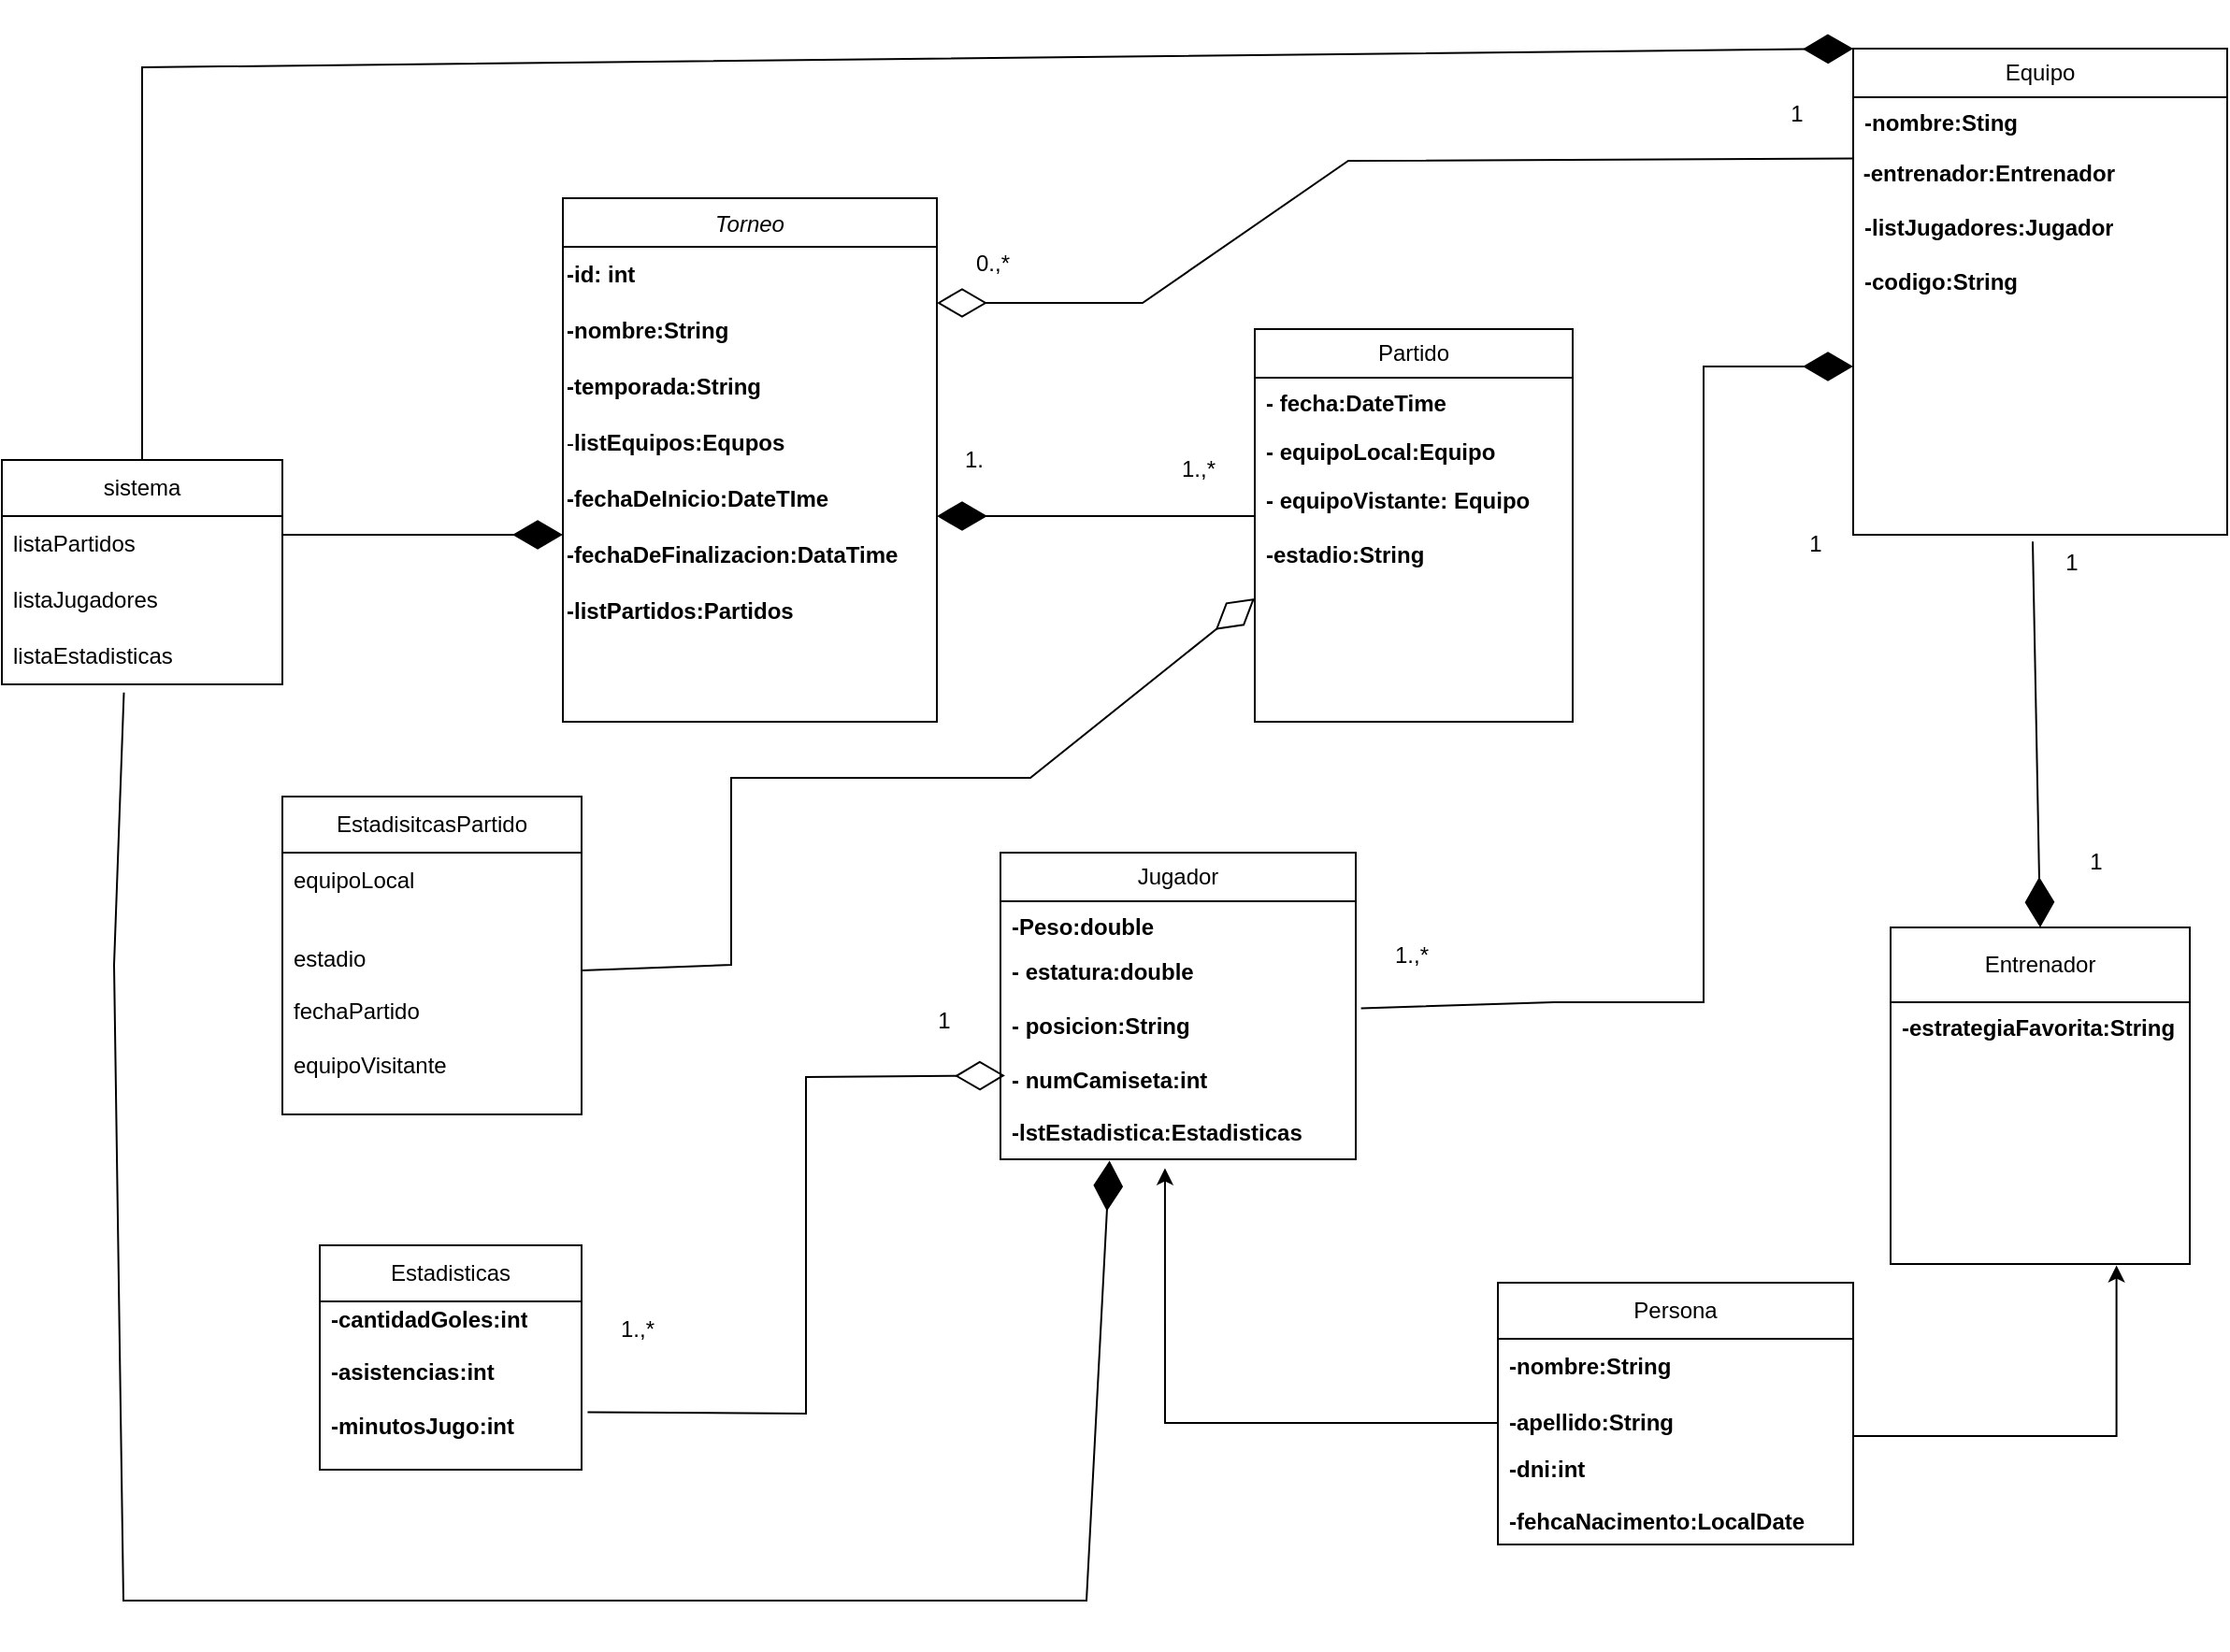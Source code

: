 <mxfile version="28.2.5">
  <diagram id="C5RBs43oDa-KdzZeNtuy" name="Page-1">
    <mxGraphModel dx="2134" dy="1716" grid="1" gridSize="10" guides="1" tooltips="1" connect="1" arrows="1" fold="1" page="1" pageScale="1" pageWidth="827" pageHeight="1169" math="0" shadow="0">
      <root>
        <mxCell id="WIyWlLk6GJQsqaUBKTNV-0" />
        <mxCell id="WIyWlLk6GJQsqaUBKTNV-1" parent="WIyWlLk6GJQsqaUBKTNV-0" />
        <mxCell id="zkfFHV4jXpPFQw0GAbJ--0" value="Torneo" style="swimlane;fontStyle=2;align=center;verticalAlign=top;childLayout=stackLayout;horizontal=1;startSize=26;horizontalStack=0;resizeParent=1;resizeLast=0;collapsible=1;marginBottom=0;rounded=0;shadow=0;strokeWidth=1;" parent="WIyWlLk6GJQsqaUBKTNV-1" vertex="1">
          <mxGeometry x="-10" y="-70" width="200" height="280" as="geometry">
            <mxRectangle x="220" y="120" width="160" height="26" as="alternateBounds" />
          </mxGeometry>
        </mxCell>
        <mxCell id="wO4Pn6NPAxwfdwNjkspb-6" value="&lt;b&gt;-id: int&lt;/b&gt;" style="text;html=1;align=left;verticalAlign=middle;resizable=0;points=[];autosize=1;strokeColor=none;fillColor=none;" parent="zkfFHV4jXpPFQw0GAbJ--0" vertex="1">
          <mxGeometry y="26" width="200" height="30" as="geometry" />
        </mxCell>
        <mxCell id="wO4Pn6NPAxwfdwNjkspb-7" value="&lt;b&gt;-nombre:String&lt;/b&gt;" style="text;html=1;align=left;verticalAlign=middle;resizable=0;points=[];autosize=1;strokeColor=none;fillColor=none;" parent="zkfFHV4jXpPFQw0GAbJ--0" vertex="1">
          <mxGeometry y="56" width="200" height="30" as="geometry" />
        </mxCell>
        <mxCell id="wO4Pn6NPAxwfdwNjkspb-9" value="&lt;b&gt;-temporada:String&lt;/b&gt;" style="text;html=1;align=left;verticalAlign=middle;resizable=0;points=[];autosize=1;strokeColor=none;fillColor=none;" parent="zkfFHV4jXpPFQw0GAbJ--0" vertex="1">
          <mxGeometry y="86" width="200" height="30" as="geometry" />
        </mxCell>
        <mxCell id="wO4Pn6NPAxwfdwNjkspb-11" value="-&lt;b&gt;listEquipos:Equpos&lt;/b&gt;" style="text;html=1;align=left;verticalAlign=middle;resizable=0;points=[];autosize=1;strokeColor=none;fillColor=none;" parent="zkfFHV4jXpPFQw0GAbJ--0" vertex="1">
          <mxGeometry y="116" width="200" height="30" as="geometry" />
        </mxCell>
        <mxCell id="wO4Pn6NPAxwfdwNjkspb-12" value="&lt;b&gt;-fechaDeInicio:DateTIme&lt;/b&gt;" style="text;html=1;align=left;verticalAlign=middle;resizable=0;points=[];autosize=1;strokeColor=none;fillColor=none;" parent="zkfFHV4jXpPFQw0GAbJ--0" vertex="1">
          <mxGeometry y="146" width="200" height="30" as="geometry" />
        </mxCell>
        <mxCell id="wO4Pn6NPAxwfdwNjkspb-14" value="&lt;b&gt;-fechaDeFinalizacion:DataTime&lt;/b&gt;" style="text;html=1;align=left;verticalAlign=middle;resizable=0;points=[];autosize=1;strokeColor=none;fillColor=none;" parent="zkfFHV4jXpPFQw0GAbJ--0" vertex="1">
          <mxGeometry y="176" width="200" height="30" as="geometry" />
        </mxCell>
        <mxCell id="dJcBfUDihJABM5Fg8Se6-5" value="&lt;b&gt;-listPartidos:Partidos&lt;/b&gt;" style="text;html=1;align=left;verticalAlign=middle;resizable=0;points=[];autosize=1;strokeColor=none;fillColor=none;" parent="zkfFHV4jXpPFQw0GAbJ--0" vertex="1">
          <mxGeometry y="206" width="200" height="30" as="geometry" />
        </mxCell>
        <mxCell id="wO4Pn6NPAxwfdwNjkspb-15" value="Equipo" style="swimlane;fontStyle=0;childLayout=stackLayout;horizontal=1;startSize=26;fillColor=none;horizontalStack=0;resizeParent=1;resizeParentMax=0;resizeLast=0;collapsible=1;marginBottom=0;whiteSpace=wrap;html=1;" parent="WIyWlLk6GJQsqaUBKTNV-1" vertex="1">
          <mxGeometry x="680" y="-150" width="200" height="260" as="geometry" />
        </mxCell>
        <mxCell id="wO4Pn6NPAxwfdwNjkspb-16" value="&lt;b&gt;-nombre:Sting&lt;/b&gt;&lt;div&gt;&lt;b&gt;&lt;br&gt;&lt;/b&gt;&lt;/div&gt;&lt;div&gt;&lt;b&gt;&lt;br&gt;&lt;/b&gt;&lt;/div&gt;&lt;div&gt;&lt;b&gt;&lt;br&gt;&lt;/b&gt;&lt;/div&gt;&lt;div&gt;&lt;b&gt;&lt;br&gt;&lt;/b&gt;&lt;/div&gt;&lt;div&gt;&lt;b&gt;&lt;br&gt;&lt;/b&gt;&lt;/div&gt;&lt;div&gt;&lt;b&gt;-codigo:String&lt;/b&gt;&lt;/div&gt;" style="text;strokeColor=none;fillColor=none;align=left;verticalAlign=top;spacingLeft=4;spacingRight=4;overflow=hidden;rotatable=0;points=[[0,0.5],[1,0.5]];portConstraint=eastwest;whiteSpace=wrap;html=1;" parent="wO4Pn6NPAxwfdwNjkspb-15" vertex="1">
          <mxGeometry y="26" width="200" height="26" as="geometry" />
        </mxCell>
        <mxCell id="wO4Pn6NPAxwfdwNjkspb-25" value="&lt;b&gt;&amp;nbsp;-entrenador:Entrenador&lt;/b&gt;" style="text;html=1;align=left;verticalAlign=middle;resizable=0;points=[];autosize=1;strokeColor=none;fillColor=none;" parent="wO4Pn6NPAxwfdwNjkspb-15" vertex="1">
          <mxGeometry y="52" width="200" height="30" as="geometry" />
        </mxCell>
        <mxCell id="wO4Pn6NPAxwfdwNjkspb-17" value="&lt;div&gt;&lt;b&gt;-listJugadores:Jugador&lt;/b&gt;&lt;/div&gt;&lt;div&gt;&lt;b&gt;&lt;br&gt;&lt;/b&gt;&lt;/div&gt;&lt;div&gt;&lt;b&gt;-codigo:String&amp;nbsp;&lt;/b&gt;&lt;/div&gt;" style="text;strokeColor=none;fillColor=none;align=left;verticalAlign=top;spacingLeft=4;spacingRight=4;overflow=hidden;rotatable=0;points=[[0,0.5],[1,0.5]];portConstraint=eastwest;whiteSpace=wrap;html=1;" parent="wO4Pn6NPAxwfdwNjkspb-15" vertex="1">
          <mxGeometry y="82" width="200" height="178" as="geometry" />
        </mxCell>
        <mxCell id="wO4Pn6NPAxwfdwNjkspb-26" value="Jugador" style="swimlane;fontStyle=0;childLayout=stackLayout;horizontal=1;startSize=26;fillColor=none;horizontalStack=0;resizeParent=1;resizeParentMax=0;resizeLast=0;collapsible=1;marginBottom=0;whiteSpace=wrap;html=1;" parent="WIyWlLk6GJQsqaUBKTNV-1" vertex="1">
          <mxGeometry x="224" y="280" width="190" height="164" as="geometry" />
        </mxCell>
        <mxCell id="wO4Pn6NPAxwfdwNjkspb-27" value="&lt;b&gt;-Peso:double&lt;/b&gt;" style="text;strokeColor=none;fillColor=none;align=left;verticalAlign=top;spacingLeft=4;spacingRight=4;overflow=hidden;rotatable=0;points=[[0,0.5],[1,0.5]];portConstraint=eastwest;whiteSpace=wrap;html=1;" parent="wO4Pn6NPAxwfdwNjkspb-26" vertex="1">
          <mxGeometry y="26" width="190" height="24" as="geometry" />
        </mxCell>
        <mxCell id="wO4Pn6NPAxwfdwNjkspb-29" value="&lt;div&gt;&lt;div&gt;&lt;b style=&quot;background-color: transparent; color: light-dark(rgb(0, 0, 0), rgb(255, 255, 255));&quot;&gt;- estatura:double&lt;/b&gt;&lt;/div&gt;&lt;/div&gt;&lt;div&gt;&lt;b&gt;&lt;br&gt;&lt;/b&gt;&lt;/div&gt;&lt;div&gt;&lt;b&gt;- posicion:String&lt;/b&gt;&lt;/div&gt;&lt;div&gt;&lt;b&gt;&lt;br&gt;&lt;/b&gt;&lt;/div&gt;&lt;div&gt;&lt;b&gt;- numCamiseta:int&lt;/b&gt;&lt;/div&gt;&lt;div&gt;&lt;b&gt;&lt;br&gt;&lt;/b&gt;&lt;/div&gt;&lt;div&gt;&lt;b&gt;-lstEstadistica:Estadisticas&lt;/b&gt;&lt;/div&gt;" style="text;strokeColor=none;fillColor=none;align=left;verticalAlign=top;spacingLeft=4;spacingRight=4;overflow=hidden;rotatable=0;points=[[0,0.5],[1,0.5]];portConstraint=eastwest;whiteSpace=wrap;html=1;" parent="wO4Pn6NPAxwfdwNjkspb-26" vertex="1">
          <mxGeometry y="50" width="190" height="114" as="geometry" />
        </mxCell>
        <mxCell id="wO4Pn6NPAxwfdwNjkspb-30" value="Entrenador" style="swimlane;fontStyle=0;childLayout=stackLayout;horizontal=1;startSize=40;fillColor=none;horizontalStack=0;resizeParent=1;resizeParentMax=0;resizeLast=0;collapsible=1;marginBottom=0;whiteSpace=wrap;html=1;" parent="WIyWlLk6GJQsqaUBKTNV-1" vertex="1">
          <mxGeometry x="700" y="320" width="160" height="180" as="geometry" />
        </mxCell>
        <mxCell id="wO4Pn6NPAxwfdwNjkspb-31" value="&lt;div&gt;&lt;div&gt;&lt;b&gt;-estrategiaFavorita:String&lt;/b&gt;&lt;/div&gt;&lt;/div&gt;" style="text;strokeColor=none;fillColor=none;align=left;verticalAlign=top;spacingLeft=4;spacingRight=4;overflow=hidden;rotatable=0;points=[[0,0.5],[1,0.5]];portConstraint=eastwest;whiteSpace=wrap;html=1;" parent="wO4Pn6NPAxwfdwNjkspb-30" vertex="1">
          <mxGeometry y="40" width="160" height="70" as="geometry" />
        </mxCell>
        <mxCell id="wO4Pn6NPAxwfdwNjkspb-32" value="&lt;div&gt;&lt;br&gt;&lt;/div&gt;&lt;div&gt;&lt;br&gt;&lt;/div&gt;" style="text;strokeColor=none;fillColor=none;align=left;verticalAlign=top;spacingLeft=4;spacingRight=4;overflow=hidden;rotatable=0;points=[[0,0.5],[1,0.5]];portConstraint=eastwest;whiteSpace=wrap;html=1;" parent="wO4Pn6NPAxwfdwNjkspb-30" vertex="1">
          <mxGeometry y="110" width="160" height="70" as="geometry" />
        </mxCell>
        <mxCell id="wO4Pn6NPAxwfdwNjkspb-33" value="&lt;div&gt;&lt;div&gt;&lt;br&gt;&lt;/div&gt;&lt;/div&gt;" style="text;strokeColor=none;fillColor=none;align=left;verticalAlign=top;spacingLeft=4;spacingRight=4;overflow=hidden;rotatable=0;points=[[0,0.5],[1,0.5]];portConstraint=eastwest;whiteSpace=wrap;html=1;" parent="wO4Pn6NPAxwfdwNjkspb-30" vertex="1">
          <mxGeometry y="180" width="160" as="geometry" />
        </mxCell>
        <mxCell id="wO4Pn6NPAxwfdwNjkspb-37" value="Partido" style="swimlane;fontStyle=0;childLayout=stackLayout;horizontal=1;startSize=26;fillColor=none;horizontalStack=0;resizeParent=1;resizeParentMax=0;resizeLast=0;collapsible=1;marginBottom=0;whiteSpace=wrap;html=1;" parent="WIyWlLk6GJQsqaUBKTNV-1" vertex="1">
          <mxGeometry x="360" width="170" height="210" as="geometry" />
        </mxCell>
        <mxCell id="wO4Pn6NPAxwfdwNjkspb-38" value="&lt;b&gt;- fecha:DateTime&lt;/b&gt;" style="text;strokeColor=none;fillColor=none;align=left;verticalAlign=top;spacingLeft=4;spacingRight=4;overflow=hidden;rotatable=0;points=[[0,0.5],[1,0.5]];portConstraint=eastwest;whiteSpace=wrap;html=1;" parent="wO4Pn6NPAxwfdwNjkspb-37" vertex="1">
          <mxGeometry y="26" width="170" height="26" as="geometry" />
        </mxCell>
        <mxCell id="wO4Pn6NPAxwfdwNjkspb-39" value="&lt;b&gt;- equipoLocal:Equipo&lt;/b&gt;&lt;div&gt;&lt;b&gt;&lt;br&gt;&lt;/b&gt;&lt;/div&gt;&lt;div&gt;&lt;b&gt;||&lt;/b&gt;&lt;/div&gt;" style="text;strokeColor=none;fillColor=none;align=left;verticalAlign=top;spacingLeft=4;spacingRight=4;overflow=hidden;rotatable=0;points=[[0,0.5],[1,0.5]];portConstraint=eastwest;whiteSpace=wrap;html=1;" parent="wO4Pn6NPAxwfdwNjkspb-37" vertex="1">
          <mxGeometry y="52" width="170" height="26" as="geometry" />
        </mxCell>
        <mxCell id="wO4Pn6NPAxwfdwNjkspb-40" value="&lt;b&gt;- equipoVistante: Equipo&lt;/b&gt;&lt;div&gt;&lt;br&gt;&lt;/div&gt;&lt;div&gt;&lt;b&gt;-estadio:String&lt;/b&gt;&lt;/div&gt;&lt;div&gt;&lt;br&gt;&lt;/div&gt;&lt;div&gt;&lt;br&gt;&lt;/div&gt;&lt;div&gt;&lt;br&gt;&lt;/div&gt;&lt;div&gt;&lt;br&gt;&lt;/div&gt;" style="text;strokeColor=none;fillColor=none;align=left;verticalAlign=top;spacingLeft=4;spacingRight=4;overflow=hidden;rotatable=0;points=[[0,0.5],[1,0.5]];portConstraint=eastwest;whiteSpace=wrap;html=1;" parent="wO4Pn6NPAxwfdwNjkspb-37" vertex="1">
          <mxGeometry y="78" width="170" height="132" as="geometry" />
        </mxCell>
        <mxCell id="wO4Pn6NPAxwfdwNjkspb-56" value="0.,*" style="text;html=1;align=center;verticalAlign=middle;whiteSpace=wrap;rounded=0;" parent="WIyWlLk6GJQsqaUBKTNV-1" vertex="1">
          <mxGeometry x="190" y="-50" width="60" height="30" as="geometry" />
        </mxCell>
        <mxCell id="wO4Pn6NPAxwfdwNjkspb-58" value="1" style="text;html=1;align=center;verticalAlign=middle;whiteSpace=wrap;rounded=0;" parent="WIyWlLk6GJQsqaUBKTNV-1" vertex="1">
          <mxGeometry x="620" y="-130" width="60" height="30" as="geometry" />
        </mxCell>
        <mxCell id="wO4Pn6NPAxwfdwNjkspb-61" value="1." style="text;html=1;align=center;verticalAlign=middle;whiteSpace=wrap;rounded=0;" parent="WIyWlLk6GJQsqaUBKTNV-1" vertex="1">
          <mxGeometry x="180" y="55" width="60" height="30" as="geometry" />
        </mxCell>
        <mxCell id="wO4Pn6NPAxwfdwNjkspb-67" value="1" style="text;html=1;align=center;verticalAlign=middle;whiteSpace=wrap;rounded=0;" parent="WIyWlLk6GJQsqaUBKTNV-1" vertex="1">
          <mxGeometry x="630" y="100" width="60" height="30" as="geometry" />
        </mxCell>
        <mxCell id="wO4Pn6NPAxwfdwNjkspb-74" value="1" style="text;html=1;align=center;verticalAlign=middle;whiteSpace=wrap;rounded=0;" parent="WIyWlLk6GJQsqaUBKTNV-1" vertex="1">
          <mxGeometry x="780" y="270" width="60" height="30" as="geometry" />
        </mxCell>
        <mxCell id="wO4Pn6NPAxwfdwNjkspb-76" value="1" style="text;html=1;align=center;verticalAlign=middle;whiteSpace=wrap;rounded=0;" parent="WIyWlLk6GJQsqaUBKTNV-1" vertex="1">
          <mxGeometry x="767" y="110" width="60" height="30" as="geometry" />
        </mxCell>
        <mxCell id="wO4Pn6NPAxwfdwNjkspb-69" value="" style="endArrow=diamondThin;endFill=0;endSize=24;html=1;rounded=0;exitX=0;exitY=0.227;exitDx=0;exitDy=0;exitPerimeter=0;" parent="WIyWlLk6GJQsqaUBKTNV-1" source="wO4Pn6NPAxwfdwNjkspb-25" edge="1">
          <mxGeometry width="160" relative="1" as="geometry">
            <mxPoint x="680" y="-128" as="sourcePoint" />
            <mxPoint x="190" y="-14" as="targetPoint" />
            <Array as="points">
              <mxPoint x="410" y="-90" />
              <mxPoint x="300" y="-14" />
            </Array>
          </mxGeometry>
        </mxCell>
        <mxCell id="XtKnO-VbN_krBFasiwSY-2" value="1.,*" style="text;html=1;align=center;verticalAlign=middle;whiteSpace=wrap;rounded=0;" parent="WIyWlLk6GJQsqaUBKTNV-1" vertex="1">
          <mxGeometry x="300" y="60" width="60" height="30" as="geometry" />
        </mxCell>
        <mxCell id="F7hK71Qs3mChcDKQDE-1-0" value="Estadisticas" style="swimlane;fontStyle=0;childLayout=stackLayout;horizontal=1;startSize=30;horizontalStack=0;resizeParent=1;resizeParentMax=0;resizeLast=0;collapsible=1;marginBottom=0;whiteSpace=wrap;html=1;" parent="WIyWlLk6GJQsqaUBKTNV-1" vertex="1">
          <mxGeometry x="-140" y="490" width="140" height="120" as="geometry" />
        </mxCell>
        <mxCell id="F7hK71Qs3mChcDKQDE-1-2" value="&lt;b&gt;-cantidadGoles:int&lt;/b&gt;&lt;div&gt;&lt;b&gt;&lt;br&gt;&lt;/b&gt;&lt;/div&gt;&lt;div&gt;&lt;b&gt;-asistencias:int&lt;/b&gt;&lt;/div&gt;&lt;div&gt;&lt;b style=&quot;background-color: transparent; color: light-dark(rgb(0, 0, 0), rgb(255, 255, 255));&quot;&gt;&lt;br&gt;&lt;/b&gt;&lt;/div&gt;&lt;div&gt;&lt;b style=&quot;background-color: transparent; color: light-dark(rgb(0, 0, 0), rgb(255, 255, 255));&quot;&gt;-minutosJugo:int&lt;/b&gt;&lt;/div&gt;&lt;div&gt;&lt;div&gt;&lt;br&gt;&lt;/div&gt;&lt;/div&gt;" style="text;strokeColor=none;fillColor=none;align=left;verticalAlign=middle;spacingLeft=4;spacingRight=4;overflow=hidden;points=[[0,0.5],[1,0.5]];portConstraint=eastwest;rotatable=0;whiteSpace=wrap;html=1;" parent="F7hK71Qs3mChcDKQDE-1-0" vertex="1">
          <mxGeometry y="30" width="140" height="90" as="geometry" />
        </mxCell>
        <mxCell id="F7hK71Qs3mChcDKQDE-1-3" value="&lt;div&gt;&lt;br&gt;&lt;/div&gt;" style="text;strokeColor=none;fillColor=none;align=left;verticalAlign=middle;spacingLeft=4;spacingRight=4;overflow=hidden;points=[[0,0.5],[1,0.5]];portConstraint=eastwest;rotatable=0;whiteSpace=wrap;html=1;" parent="F7hK71Qs3mChcDKQDE-1-0" vertex="1">
          <mxGeometry y="120" width="140" as="geometry" />
        </mxCell>
        <mxCell id="F7hK71Qs3mChcDKQDE-1-8" value="1" style="text;html=1;align=center;verticalAlign=middle;whiteSpace=wrap;rounded=0;" parent="WIyWlLk6GJQsqaUBKTNV-1" vertex="1">
          <mxGeometry x="164" y="350" width="60" height="40" as="geometry" />
        </mxCell>
        <mxCell id="F7hK71Qs3mChcDKQDE-1-9" value="1.,*" style="text;html=1;align=center;verticalAlign=middle;whiteSpace=wrap;rounded=0;" parent="WIyWlLk6GJQsqaUBKTNV-1" vertex="1">
          <mxGeometry x="414" y="320" width="60" height="30" as="geometry" />
        </mxCell>
        <mxCell id="F7hK71Qs3mChcDKQDE-1-12" value="1.,*" style="text;html=1;align=center;verticalAlign=middle;whiteSpace=wrap;rounded=0;" parent="WIyWlLk6GJQsqaUBKTNV-1" vertex="1">
          <mxGeometry y="520" width="60" height="30" as="geometry" />
        </mxCell>
        <mxCell id="dJcBfUDihJABM5Fg8Se6-6" value="Persona" style="swimlane;fontStyle=0;childLayout=stackLayout;horizontal=1;startSize=30;horizontalStack=0;resizeParent=1;resizeParentMax=0;resizeLast=0;collapsible=1;marginBottom=0;whiteSpace=wrap;html=1;" parent="WIyWlLk6GJQsqaUBKTNV-1" vertex="1">
          <mxGeometry x="490" y="510" width="190" height="140" as="geometry" />
        </mxCell>
        <mxCell id="dJcBfUDihJABM5Fg8Se6-7" value="&lt;b&gt;-nombre:String&lt;/b&gt;" style="text;strokeColor=none;fillColor=none;align=left;verticalAlign=middle;spacingLeft=4;spacingRight=4;overflow=hidden;points=[[0,0.5],[1,0.5]];portConstraint=eastwest;rotatable=0;whiteSpace=wrap;html=1;" parent="dJcBfUDihJABM5Fg8Se6-6" vertex="1">
          <mxGeometry y="30" width="190" height="30" as="geometry" />
        </mxCell>
        <mxCell id="dJcBfUDihJABM5Fg8Se6-8" value="&lt;b&gt;-apellido:String&lt;/b&gt;" style="text;strokeColor=none;fillColor=none;align=left;verticalAlign=middle;spacingLeft=4;spacingRight=4;overflow=hidden;points=[[0,0.5],[1,0.5]];portConstraint=eastwest;rotatable=0;whiteSpace=wrap;html=1;" parent="dJcBfUDihJABM5Fg8Se6-6" vertex="1">
          <mxGeometry y="60" width="190" height="30" as="geometry" />
        </mxCell>
        <mxCell id="dJcBfUDihJABM5Fg8Se6-9" value="&lt;b&gt;-dni:int&lt;/b&gt;&lt;div&gt;&lt;b&gt;&lt;br&gt;&lt;/b&gt;&lt;/div&gt;&lt;div&gt;&lt;b&gt;-fehcaNacimento:LocalDate&lt;/b&gt;&lt;/div&gt;&lt;div&gt;&lt;b&gt;&lt;br&gt;&lt;/b&gt;&lt;/div&gt;&lt;div&gt;&lt;b&gt;-&lt;/b&gt;&lt;/div&gt;" style="text;strokeColor=none;fillColor=none;align=left;verticalAlign=middle;spacingLeft=4;spacingRight=4;overflow=hidden;points=[[0,0.5],[1,0.5]];portConstraint=eastwest;rotatable=0;whiteSpace=wrap;html=1;" parent="dJcBfUDihJABM5Fg8Se6-6" vertex="1">
          <mxGeometry y="90" width="190" height="50" as="geometry" />
        </mxCell>
        <mxCell id="dJcBfUDihJABM5Fg8Se6-16" style="edgeStyle=orthogonalEdgeStyle;rounded=0;orthogonalLoop=1;jettySize=auto;html=1;entryX=0.755;entryY=1.011;entryDx=0;entryDy=0;entryPerimeter=0;" parent="WIyWlLk6GJQsqaUBKTNV-1" target="wO4Pn6NPAxwfdwNjkspb-32" edge="1">
          <mxGeometry relative="1" as="geometry">
            <mxPoint x="680" y="592" as="sourcePoint" />
            <mxPoint x="773.6" y="508.31" as="targetPoint" />
            <Array as="points">
              <mxPoint x="821" y="592" />
            </Array>
          </mxGeometry>
        </mxCell>
        <mxCell id="dJcBfUDihJABM5Fg8Se6-15" style="edgeStyle=orthogonalEdgeStyle;rounded=0;orthogonalLoop=1;jettySize=auto;html=1;entryX=0.463;entryY=1.042;entryDx=0;entryDy=0;entryPerimeter=0;" parent="WIyWlLk6GJQsqaUBKTNV-1" source="dJcBfUDihJABM5Fg8Se6-8" target="wO4Pn6NPAxwfdwNjkspb-29" edge="1">
          <mxGeometry relative="1" as="geometry">
            <mxPoint x="310" y="480" as="targetPoint" />
            <Array as="points">
              <mxPoint x="312" y="585" />
            </Array>
          </mxGeometry>
        </mxCell>
        <mxCell id="dJcBfUDihJABM5Fg8Se6-17" value="" style="endArrow=diamondThin;endFill=1;endSize=24;html=1;rounded=0;" parent="WIyWlLk6GJQsqaUBKTNV-1" edge="1">
          <mxGeometry width="160" relative="1" as="geometry">
            <mxPoint x="360" y="100" as="sourcePoint" />
            <mxPoint x="190" y="100" as="targetPoint" />
            <Array as="points">
              <mxPoint x="270" y="100" />
            </Array>
          </mxGeometry>
        </mxCell>
        <mxCell id="dJcBfUDihJABM5Fg8Se6-18" value="" style="endArrow=diamondThin;endFill=1;endSize=24;html=1;rounded=0;exitX=1.019;exitY=0.6;exitDx=0;exitDy=0;exitPerimeter=0;entryX=0.004;entryY=0.692;entryDx=0;entryDy=0;entryPerimeter=0;" parent="WIyWlLk6GJQsqaUBKTNV-1" edge="1">
          <mxGeometry width="160" relative="1" as="geometry">
            <mxPoint x="416.81" y="363.22" as="sourcePoint" />
            <mxPoint x="680.0" y="19.996" as="targetPoint" />
            <Array as="points">
              <mxPoint x="520" y="360" />
              <mxPoint x="600" y="360" />
              <mxPoint x="600" y="20" />
            </Array>
          </mxGeometry>
        </mxCell>
        <mxCell id="dJcBfUDihJABM5Fg8Se6-20" value="" style="endArrow=diamondThin;endFill=1;endSize=24;html=1;rounded=0;entryX=0.5;entryY=0;entryDx=0;entryDy=0;exitX=0.15;exitY=0.12;exitDx=0;exitDy=0;exitPerimeter=0;" parent="WIyWlLk6GJQsqaUBKTNV-1" source="wO4Pn6NPAxwfdwNjkspb-76" target="wO4Pn6NPAxwfdwNjkspb-30" edge="1">
          <mxGeometry width="160" relative="1" as="geometry">
            <mxPoint x="620" y="290" as="sourcePoint" />
            <mxPoint x="780" y="290" as="targetPoint" />
          </mxGeometry>
        </mxCell>
        <mxCell id="dJcBfUDihJABM5Fg8Se6-22" value="" style="endArrow=diamondThin;endFill=0;endSize=24;html=1;rounded=0;exitX=1.023;exitY=0.658;exitDx=0;exitDy=0;exitPerimeter=0;entryX=0.013;entryY=0.607;entryDx=0;entryDy=0;entryPerimeter=0;" parent="WIyWlLk6GJQsqaUBKTNV-1" source="F7hK71Qs3mChcDKQDE-1-2" target="wO4Pn6NPAxwfdwNjkspb-29" edge="1">
          <mxGeometry width="160" relative="1" as="geometry">
            <mxPoint x="-215.16" y="584.03" as="sourcePoint" />
            <mxPoint x="224" y="394" as="targetPoint" />
            <Array as="points">
              <mxPoint x="120" y="580" />
              <mxPoint x="120" y="400" />
            </Array>
          </mxGeometry>
        </mxCell>
        <mxCell id="d7-iHze59Q3kNbsSXc3Z-0" value="sistema" style="swimlane;fontStyle=0;childLayout=stackLayout;horizontal=1;startSize=30;horizontalStack=0;resizeParent=1;resizeParentMax=0;resizeLast=0;collapsible=1;marginBottom=0;whiteSpace=wrap;html=1;" parent="WIyWlLk6GJQsqaUBKTNV-1" vertex="1">
          <mxGeometry x="-310" y="70" width="150" height="120" as="geometry" />
        </mxCell>
        <mxCell id="d7-iHze59Q3kNbsSXc3Z-1" value="listaPartidos" style="text;strokeColor=none;fillColor=none;align=left;verticalAlign=middle;spacingLeft=4;spacingRight=4;overflow=hidden;points=[[0,0.5],[1,0.5]];portConstraint=eastwest;rotatable=0;whiteSpace=wrap;html=1;" parent="d7-iHze59Q3kNbsSXc3Z-0" vertex="1">
          <mxGeometry y="30" width="150" height="30" as="geometry" />
        </mxCell>
        <mxCell id="d7-iHze59Q3kNbsSXc3Z-2" value="listaJugadores" style="text;strokeColor=none;fillColor=none;align=left;verticalAlign=middle;spacingLeft=4;spacingRight=4;overflow=hidden;points=[[0,0.5],[1,0.5]];portConstraint=eastwest;rotatable=0;whiteSpace=wrap;html=1;" parent="d7-iHze59Q3kNbsSXc3Z-0" vertex="1">
          <mxGeometry y="60" width="150" height="30" as="geometry" />
        </mxCell>
        <mxCell id="d7-iHze59Q3kNbsSXc3Z-3" value="listaEstadisticas" style="text;strokeColor=none;fillColor=none;align=left;verticalAlign=middle;spacingLeft=4;spacingRight=4;overflow=hidden;points=[[0,0.5],[1,0.5]];portConstraint=eastwest;rotatable=0;whiteSpace=wrap;html=1;" parent="d7-iHze59Q3kNbsSXc3Z-0" vertex="1">
          <mxGeometry y="90" width="150" height="30" as="geometry" />
        </mxCell>
        <mxCell id="d7-iHze59Q3kNbsSXc3Z-7" value="" style="endArrow=diamondThin;endFill=1;endSize=24;html=1;rounded=0;" parent="WIyWlLk6GJQsqaUBKTNV-1" edge="1">
          <mxGeometry width="160" relative="1" as="geometry">
            <mxPoint x="-160" y="110" as="sourcePoint" />
            <mxPoint x="-10" y="110" as="targetPoint" />
          </mxGeometry>
        </mxCell>
        <mxCell id="d7-iHze59Q3kNbsSXc3Z-8" value="" style="endArrow=diamondThin;endFill=1;endSize=24;html=1;rounded=0;exitX=0.5;exitY=0;exitDx=0;exitDy=0;entryX=0;entryY=0;entryDx=0;entryDy=0;" parent="WIyWlLk6GJQsqaUBKTNV-1" source="d7-iHze59Q3kNbsSXc3Z-0" target="wO4Pn6NPAxwfdwNjkspb-15" edge="1">
          <mxGeometry width="160" relative="1" as="geometry">
            <mxPoint x="-215.15" y="60.0" as="sourcePoint" />
            <mxPoint x="700" y="-192.092" as="targetPoint" />
            <Array as="points">
              <mxPoint x="-235" y="-140" />
            </Array>
          </mxGeometry>
        </mxCell>
        <mxCell id="d7-iHze59Q3kNbsSXc3Z-9" value="" style="endArrow=diamondThin;endFill=1;endSize=24;html=1;rounded=0;exitX=0.435;exitY=1.147;exitDx=0;exitDy=0;exitPerimeter=0;entryX=0.307;entryY=1.007;entryDx=0;entryDy=0;entryPerimeter=0;" parent="WIyWlLk6GJQsqaUBKTNV-1" source="d7-iHze59Q3kNbsSXc3Z-3" target="wO4Pn6NPAxwfdwNjkspb-29" edge="1">
          <mxGeometry width="160" relative="1" as="geometry">
            <mxPoint x="-250" y="260" as="sourcePoint" />
            <mxPoint x="-90" y="260" as="targetPoint" />
            <Array as="points">
              <mxPoint x="-250" y="340" />
              <mxPoint x="-245" y="680" />
              <mxPoint x="270" y="680" />
            </Array>
          </mxGeometry>
        </mxCell>
        <mxCell id="Lg0LDjWLvEk7mDD9-cj5-0" value="EstadisitcasPartido" style="swimlane;fontStyle=0;childLayout=stackLayout;horizontal=1;startSize=30;horizontalStack=0;resizeParent=1;resizeParentMax=0;resizeLast=0;collapsible=1;marginBottom=0;whiteSpace=wrap;html=1;" vertex="1" parent="WIyWlLk6GJQsqaUBKTNV-1">
          <mxGeometry x="-160" y="250" width="160" height="170" as="geometry" />
        </mxCell>
        <mxCell id="Lg0LDjWLvEk7mDD9-cj5-2" value="equipoLocal" style="text;strokeColor=none;fillColor=none;align=left;verticalAlign=middle;spacingLeft=4;spacingRight=4;overflow=hidden;points=[[0,0.5],[1,0.5]];portConstraint=eastwest;rotatable=0;whiteSpace=wrap;html=1;" vertex="1" parent="Lg0LDjWLvEk7mDD9-cj5-0">
          <mxGeometry y="30" width="160" height="30" as="geometry" />
        </mxCell>
        <mxCell id="Lg0LDjWLvEk7mDD9-cj5-3" value="&lt;div&gt;estadio&lt;/div&gt;&lt;div&gt;&lt;br&gt;&lt;/div&gt;&lt;div&gt;fechaPartido&lt;/div&gt;&lt;div&gt;&lt;br&gt;&lt;/div&gt;equipoVisitante" style="text;strokeColor=none;fillColor=none;align=left;verticalAlign=middle;spacingLeft=4;spacingRight=4;overflow=hidden;points=[[0,0.5],[1,0.5]];portConstraint=eastwest;rotatable=0;whiteSpace=wrap;html=1;" vertex="1" parent="Lg0LDjWLvEk7mDD9-cj5-0">
          <mxGeometry y="60" width="160" height="110" as="geometry" />
        </mxCell>
        <mxCell id="Lg0LDjWLvEk7mDD9-cj5-5" value="" style="endArrow=diamondThin;endFill=0;endSize=24;html=1;rounded=0;entryX=0;entryY=0.5;entryDx=0;entryDy=0;" edge="1" parent="WIyWlLk6GJQsqaUBKTNV-1" target="wO4Pn6NPAxwfdwNjkspb-40">
          <mxGeometry width="160" relative="1" as="geometry">
            <mxPoint y="343" as="sourcePoint" />
            <mxPoint x="330" y="300" as="targetPoint" />
            <Array as="points">
              <mxPoint x="80" y="340" />
              <mxPoint x="80" y="240" />
              <mxPoint x="240" y="240" />
            </Array>
          </mxGeometry>
        </mxCell>
      </root>
    </mxGraphModel>
  </diagram>
</mxfile>
